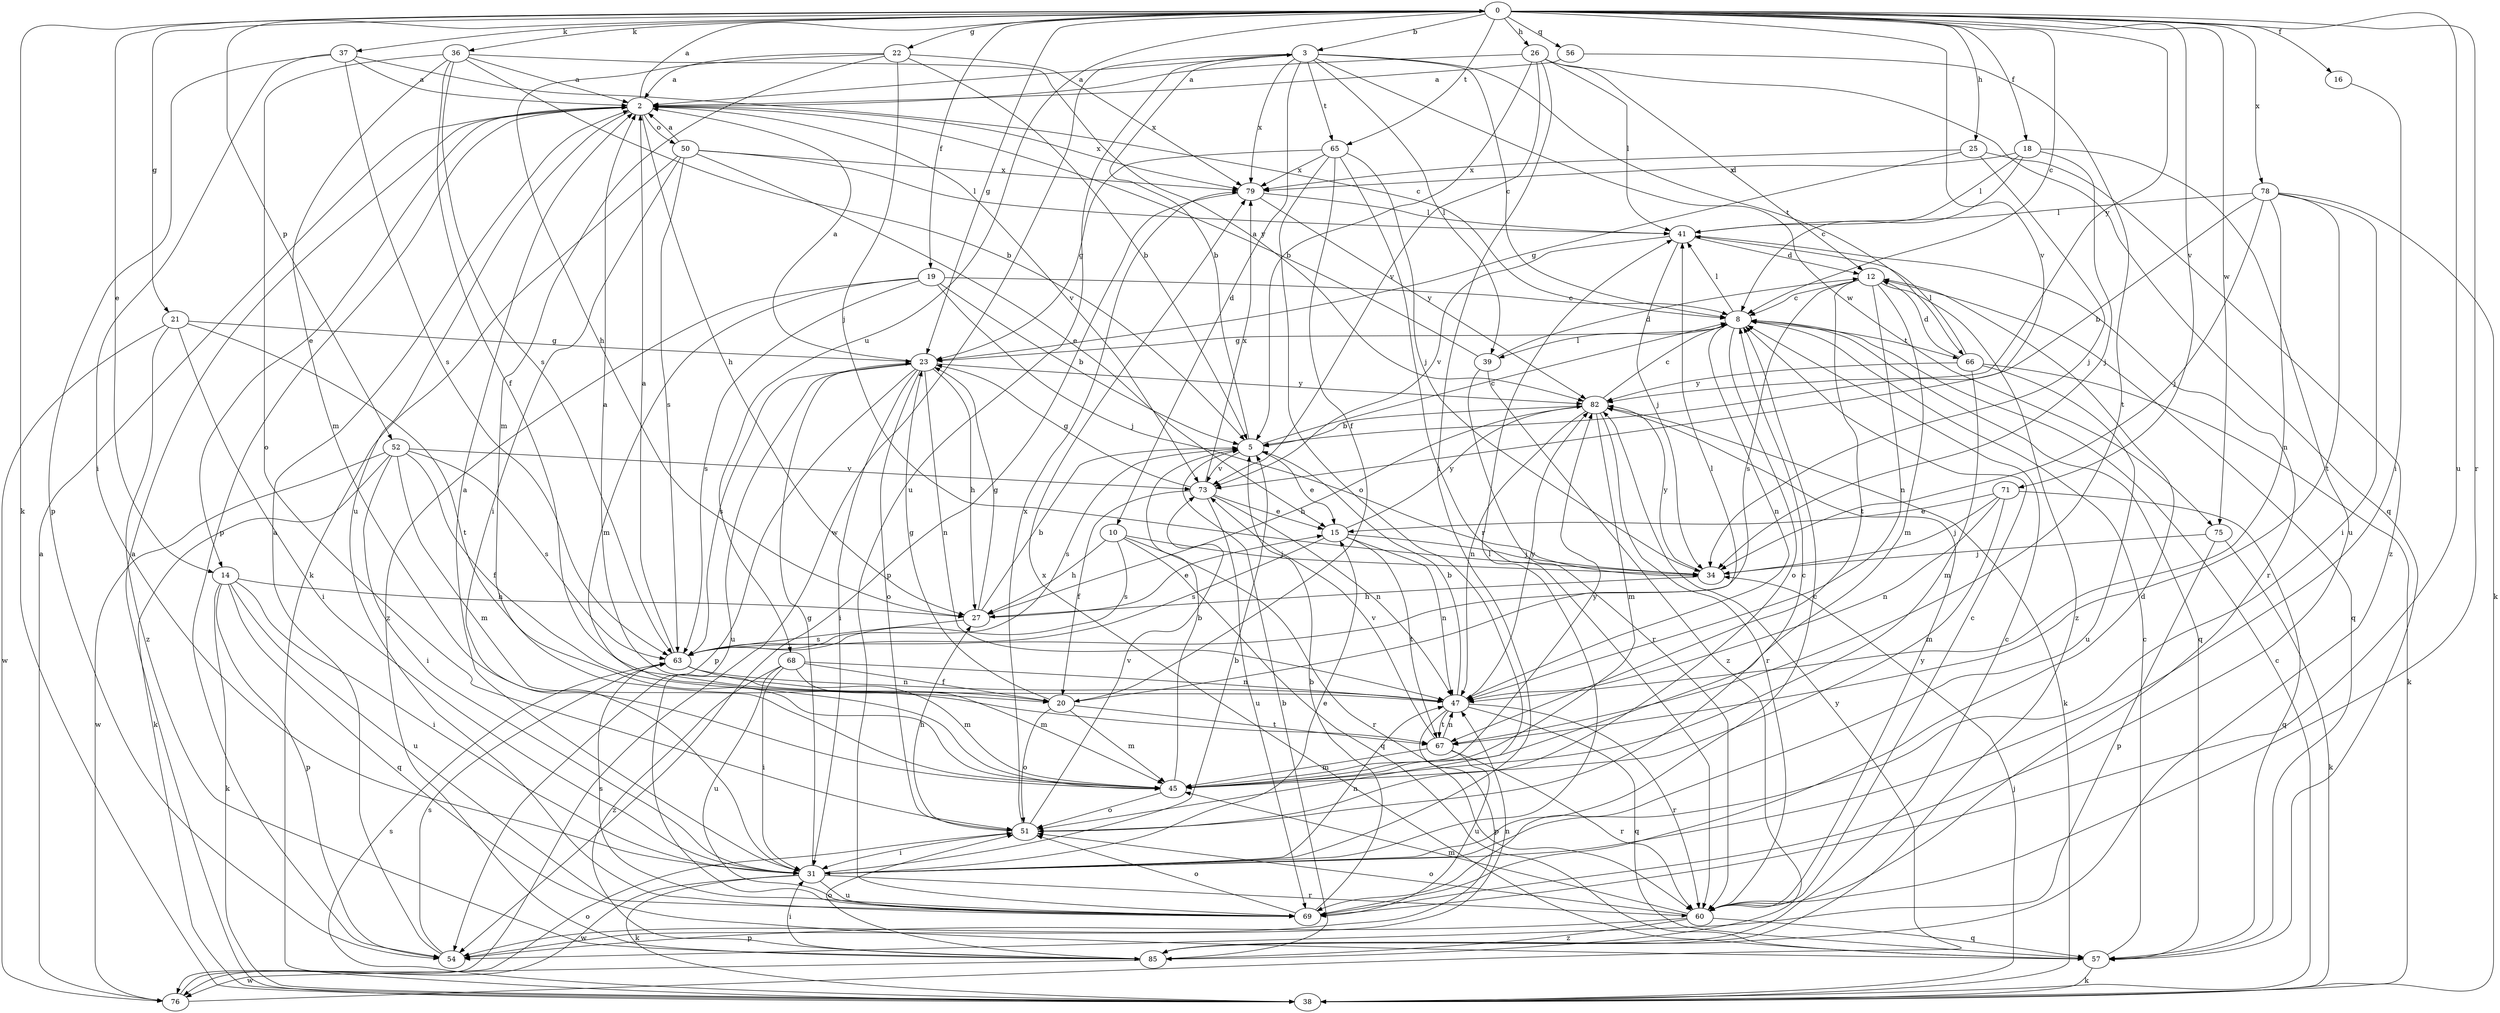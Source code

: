 strict digraph  {
0;
2;
3;
5;
8;
10;
12;
14;
15;
16;
18;
19;
20;
21;
22;
23;
25;
26;
27;
31;
34;
36;
37;
38;
39;
41;
45;
47;
50;
51;
52;
54;
56;
57;
60;
63;
65;
66;
67;
68;
69;
71;
73;
75;
76;
78;
79;
82;
85;
0 -> 3  [label=b];
0 -> 8  [label=c];
0 -> 14  [label=e];
0 -> 16  [label=f];
0 -> 18  [label=f];
0 -> 19  [label=f];
0 -> 21  [label=g];
0 -> 22  [label=g];
0 -> 23  [label=g];
0 -> 25  [label=h];
0 -> 26  [label=h];
0 -> 36  [label=k];
0 -> 37  [label=k];
0 -> 38  [label=k];
0 -> 52  [label=p];
0 -> 56  [label=q];
0 -> 60  [label=r];
0 -> 65  [label=t];
0 -> 68  [label=u];
0 -> 69  [label=u];
0 -> 71  [label=v];
0 -> 73  [label=v];
0 -> 75  [label=w];
0 -> 78  [label=x];
0 -> 82  [label=y];
2 -> 0  [label=a];
2 -> 14  [label=e];
2 -> 27  [label=h];
2 -> 50  [label=o];
2 -> 54  [label=p];
2 -> 69  [label=u];
2 -> 73  [label=v];
2 -> 79  [label=x];
3 -> 2  [label=a];
3 -> 8  [label=c];
3 -> 10  [label=d];
3 -> 39  [label=l];
3 -> 65  [label=t];
3 -> 66  [label=t];
3 -> 69  [label=u];
3 -> 75  [label=w];
3 -> 76  [label=w];
3 -> 79  [label=x];
5 -> 3  [label=b];
5 -> 8  [label=c];
5 -> 15  [label=e];
5 -> 63  [label=s];
5 -> 73  [label=v];
8 -> 23  [label=g];
8 -> 39  [label=l];
8 -> 41  [label=l];
8 -> 47  [label=n];
8 -> 51  [label=o];
8 -> 57  [label=q];
8 -> 66  [label=t];
10 -> 27  [label=h];
10 -> 34  [label=j];
10 -> 57  [label=q];
10 -> 60  [label=r];
10 -> 63  [label=s];
12 -> 8  [label=c];
12 -> 45  [label=m];
12 -> 47  [label=n];
12 -> 57  [label=q];
12 -> 63  [label=s];
12 -> 67  [label=t];
12 -> 85  [label=z];
14 -> 27  [label=h];
14 -> 31  [label=i];
14 -> 38  [label=k];
14 -> 54  [label=p];
14 -> 57  [label=q];
14 -> 69  [label=u];
15 -> 34  [label=j];
15 -> 47  [label=n];
15 -> 63  [label=s];
15 -> 67  [label=t];
15 -> 82  [label=y];
16 -> 31  [label=i];
18 -> 8  [label=c];
18 -> 34  [label=j];
18 -> 41  [label=l];
18 -> 69  [label=u];
18 -> 79  [label=x];
19 -> 5  [label=b];
19 -> 8  [label=c];
19 -> 34  [label=j];
19 -> 45  [label=m];
19 -> 63  [label=s];
19 -> 85  [label=z];
20 -> 23  [label=g];
20 -> 41  [label=l];
20 -> 45  [label=m];
20 -> 51  [label=o];
20 -> 67  [label=t];
21 -> 23  [label=g];
21 -> 31  [label=i];
21 -> 67  [label=t];
21 -> 76  [label=w];
21 -> 85  [label=z];
22 -> 2  [label=a];
22 -> 5  [label=b];
22 -> 27  [label=h];
22 -> 34  [label=j];
22 -> 45  [label=m];
22 -> 79  [label=x];
23 -> 2  [label=a];
23 -> 27  [label=h];
23 -> 31  [label=i];
23 -> 47  [label=n];
23 -> 51  [label=o];
23 -> 54  [label=p];
23 -> 63  [label=s];
23 -> 69  [label=u];
23 -> 82  [label=y];
25 -> 23  [label=g];
25 -> 34  [label=j];
25 -> 79  [label=x];
25 -> 85  [label=z];
26 -> 2  [label=a];
26 -> 5  [label=b];
26 -> 12  [label=d];
26 -> 31  [label=i];
26 -> 41  [label=l];
26 -> 57  [label=q];
26 -> 73  [label=v];
27 -> 5  [label=b];
27 -> 15  [label=e];
27 -> 23  [label=g];
27 -> 63  [label=s];
31 -> 2  [label=a];
31 -> 5  [label=b];
31 -> 8  [label=c];
31 -> 15  [label=e];
31 -> 23  [label=g];
31 -> 38  [label=k];
31 -> 41  [label=l];
31 -> 47  [label=n];
31 -> 60  [label=r];
31 -> 69  [label=u];
31 -> 76  [label=w];
34 -> 27  [label=h];
34 -> 82  [label=y];
36 -> 2  [label=a];
36 -> 5  [label=b];
36 -> 20  [label=f];
36 -> 45  [label=m];
36 -> 51  [label=o];
36 -> 63  [label=s];
36 -> 82  [label=y];
37 -> 2  [label=a];
37 -> 8  [label=c];
37 -> 31  [label=i];
37 -> 54  [label=p];
37 -> 63  [label=s];
38 -> 2  [label=a];
38 -> 8  [label=c];
38 -> 34  [label=j];
38 -> 63  [label=s];
39 -> 2  [label=a];
39 -> 12  [label=d];
39 -> 60  [label=r];
39 -> 85  [label=z];
41 -> 12  [label=d];
41 -> 34  [label=j];
41 -> 60  [label=r];
41 -> 73  [label=v];
45 -> 5  [label=b];
45 -> 51  [label=o];
45 -> 82  [label=y];
47 -> 2  [label=a];
47 -> 5  [label=b];
47 -> 54  [label=p];
47 -> 57  [label=q];
47 -> 60  [label=r];
47 -> 67  [label=t];
47 -> 82  [label=y];
50 -> 2  [label=a];
50 -> 15  [label=e];
50 -> 31  [label=i];
50 -> 38  [label=k];
50 -> 41  [label=l];
50 -> 63  [label=s];
50 -> 79  [label=x];
51 -> 8  [label=c];
51 -> 27  [label=h];
51 -> 31  [label=i];
51 -> 73  [label=v];
51 -> 79  [label=x];
52 -> 20  [label=f];
52 -> 31  [label=i];
52 -> 38  [label=k];
52 -> 45  [label=m];
52 -> 63  [label=s];
52 -> 73  [label=v];
52 -> 76  [label=w];
54 -> 2  [label=a];
54 -> 47  [label=n];
54 -> 63  [label=s];
56 -> 2  [label=a];
56 -> 67  [label=t];
57 -> 8  [label=c];
57 -> 38  [label=k];
57 -> 79  [label=x];
60 -> 8  [label=c];
60 -> 45  [label=m];
60 -> 51  [label=o];
60 -> 54  [label=p];
60 -> 57  [label=q];
60 -> 82  [label=y];
60 -> 85  [label=z];
63 -> 2  [label=a];
63 -> 45  [label=m];
63 -> 47  [label=n];
65 -> 20  [label=f];
65 -> 23  [label=g];
65 -> 34  [label=j];
65 -> 51  [label=o];
65 -> 60  [label=r];
65 -> 79  [label=x];
66 -> 12  [label=d];
66 -> 38  [label=k];
66 -> 41  [label=l];
66 -> 45  [label=m];
66 -> 69  [label=u];
66 -> 82  [label=y];
67 -> 45  [label=m];
67 -> 47  [label=n];
67 -> 60  [label=r];
67 -> 69  [label=u];
67 -> 73  [label=v];
68 -> 20  [label=f];
68 -> 31  [label=i];
68 -> 45  [label=m];
68 -> 47  [label=n];
68 -> 69  [label=u];
68 -> 85  [label=z];
69 -> 5  [label=b];
69 -> 12  [label=d];
69 -> 51  [label=o];
69 -> 63  [label=s];
71 -> 15  [label=e];
71 -> 34  [label=j];
71 -> 45  [label=m];
71 -> 47  [label=n];
71 -> 57  [label=q];
73 -> 15  [label=e];
73 -> 20  [label=f];
73 -> 23  [label=g];
73 -> 47  [label=n];
73 -> 69  [label=u];
73 -> 79  [label=x];
75 -> 34  [label=j];
75 -> 38  [label=k];
75 -> 54  [label=p];
76 -> 2  [label=a];
76 -> 51  [label=o];
76 -> 82  [label=y];
78 -> 5  [label=b];
78 -> 31  [label=i];
78 -> 34  [label=j];
78 -> 38  [label=k];
78 -> 41  [label=l];
78 -> 47  [label=n];
78 -> 67  [label=t];
79 -> 41  [label=l];
79 -> 54  [label=p];
79 -> 82  [label=y];
82 -> 5  [label=b];
82 -> 8  [label=c];
82 -> 27  [label=h];
82 -> 38  [label=k];
82 -> 45  [label=m];
82 -> 47  [label=n];
82 -> 60  [label=r];
85 -> 5  [label=b];
85 -> 8  [label=c];
85 -> 31  [label=i];
85 -> 51  [label=o];
85 -> 76  [label=w];
}
